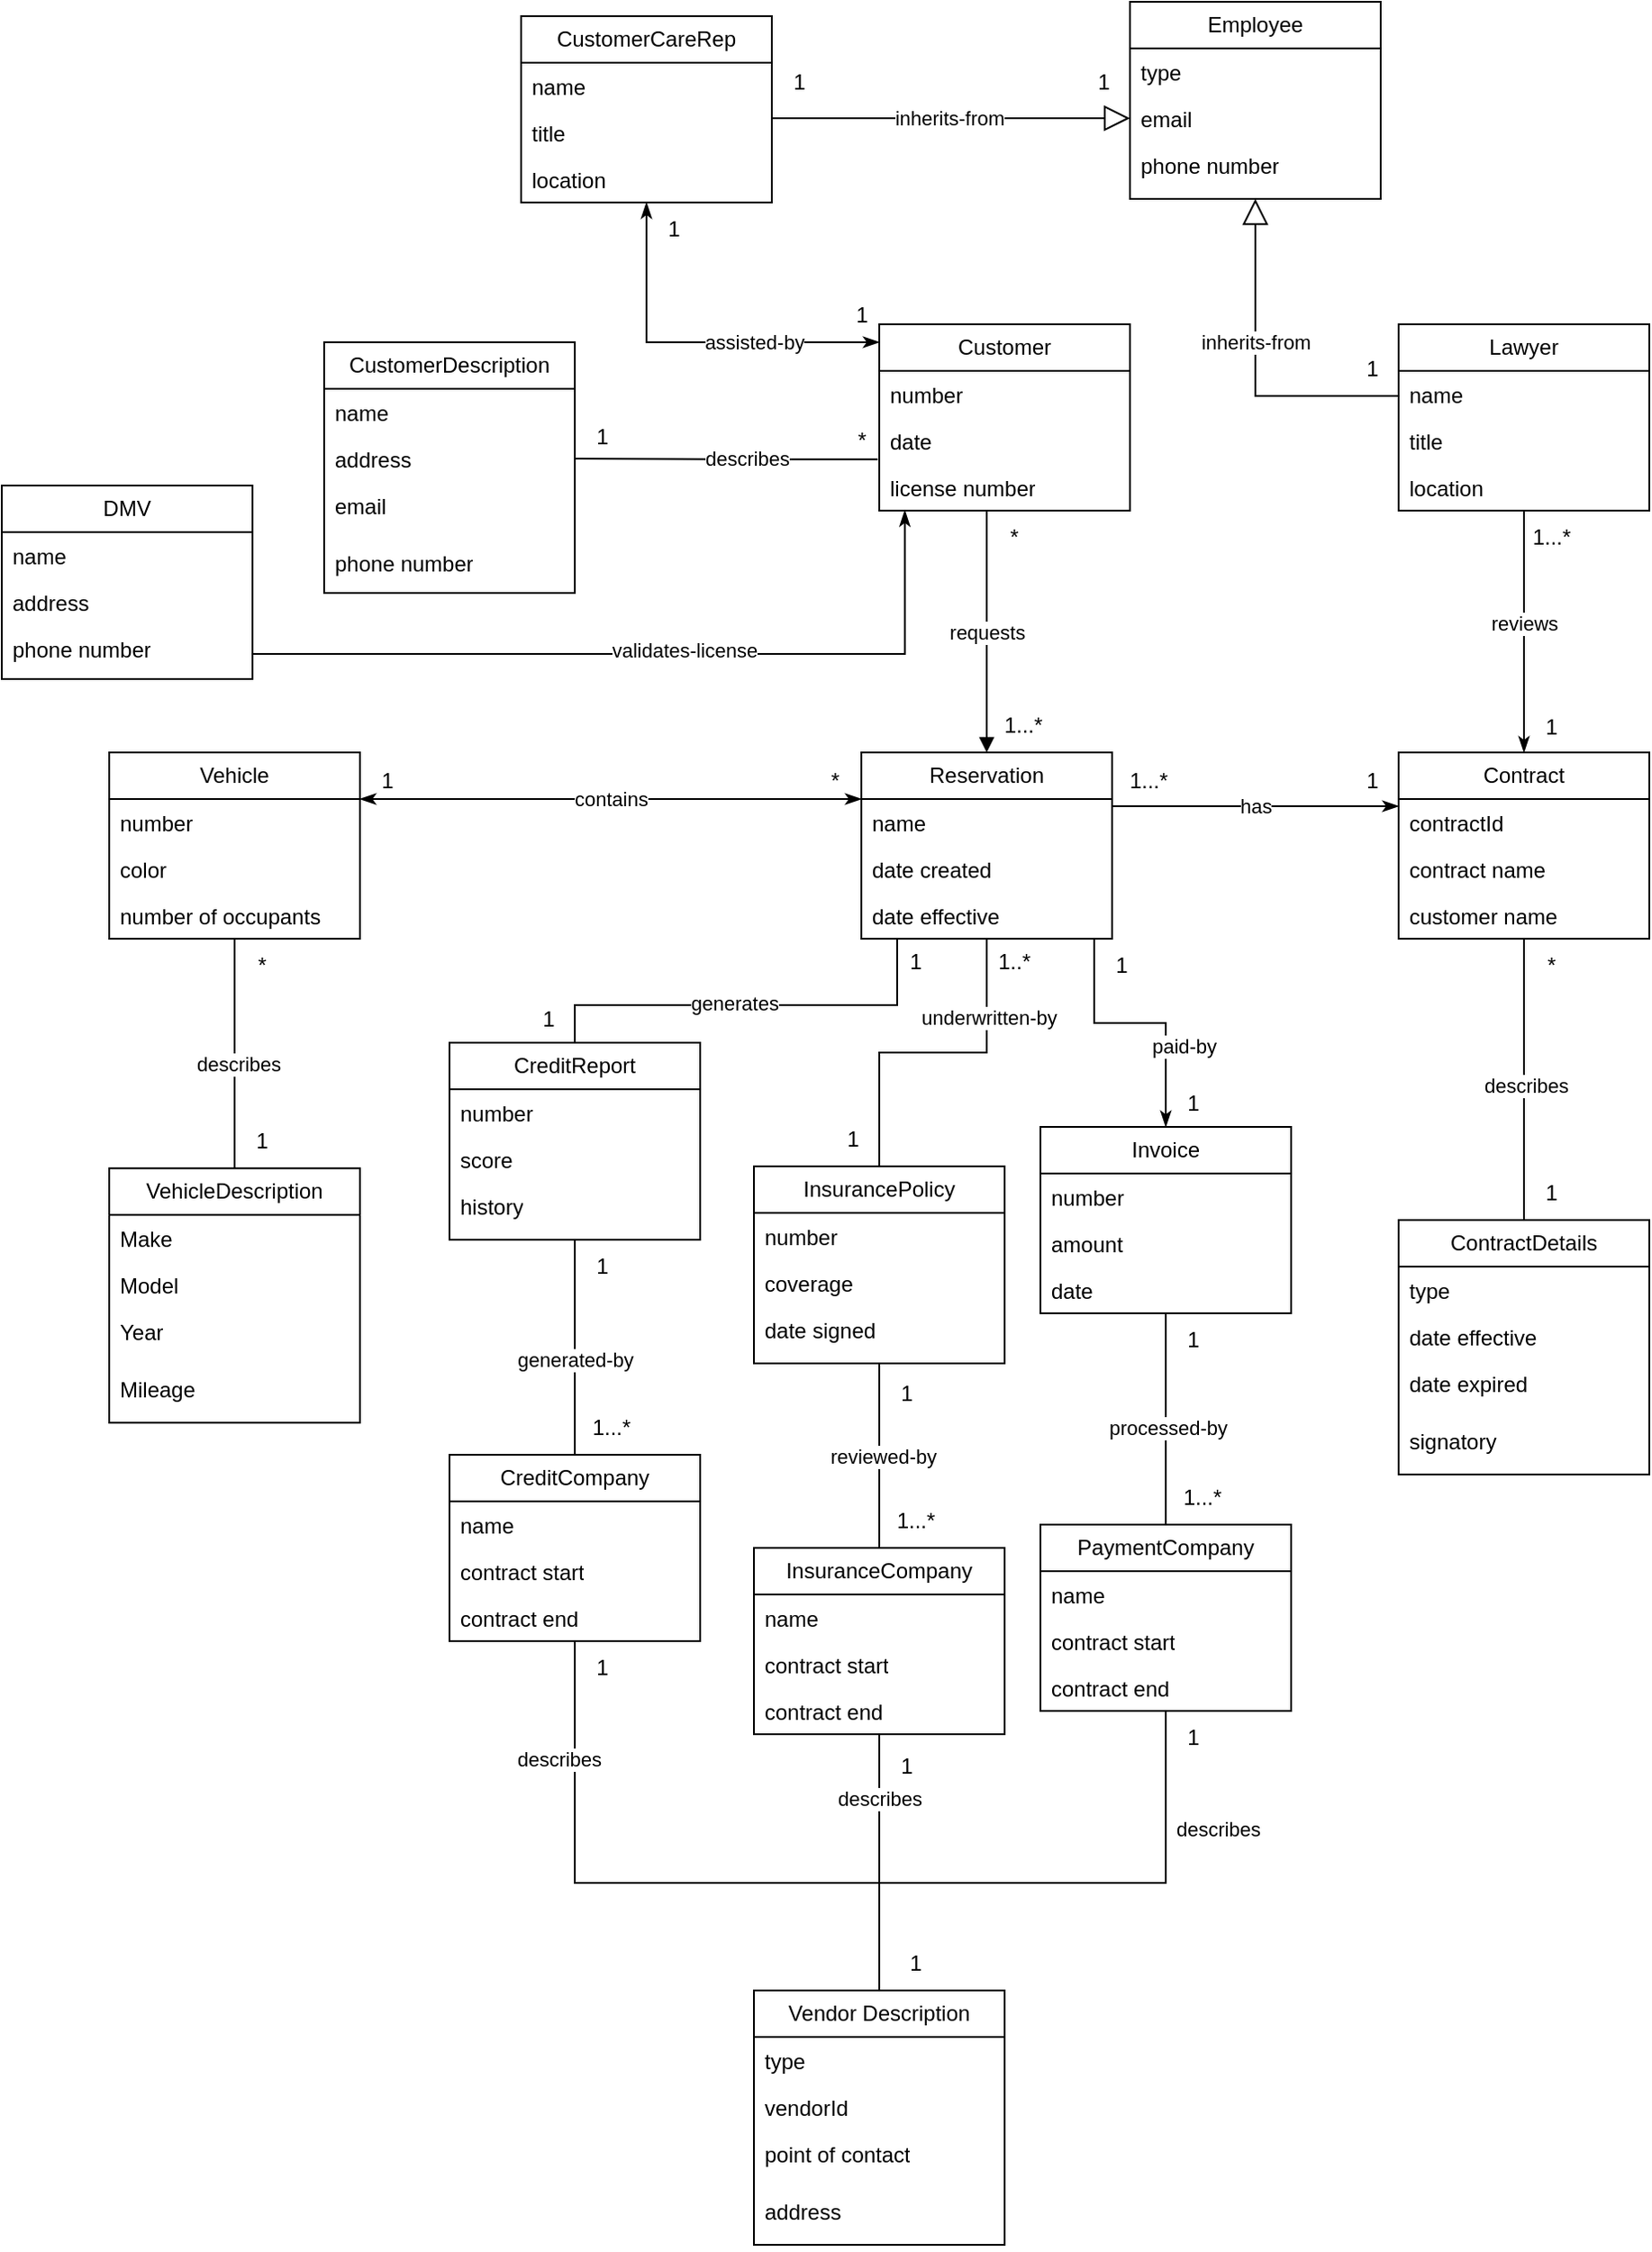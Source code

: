 <mxfile version="21.6.3" type="google">
  <diagram name="Page-1" id="6LzCRagLbC5EqKCzNpLI">
    <mxGraphModel grid="1" page="1" gridSize="10" guides="1" tooltips="1" connect="1" arrows="1" fold="1" pageScale="1" pageWidth="850" pageHeight="1100" math="0" shadow="0">
      <root>
        <mxCell id="0" />
        <mxCell id="1" parent="0" />
        <mxCell id="6X_0xpyrdX8jrI-PU6AP-1" value="requests" style="edgeStyle=orthogonalEdgeStyle;rounded=0;orthogonalLoop=1;jettySize=auto;html=1;endArrow=block;endFill=1;" edge="1" parent="1" source="6X_0xpyrdX8jrI-PU6AP-4" target="6X_0xpyrdX8jrI-PU6AP-30">
          <mxGeometry relative="1" as="geometry">
            <mxPoint as="offset" />
            <Array as="points">
              <mxPoint x="-420" y="-730" />
              <mxPoint x="-420" y="-730" />
            </Array>
          </mxGeometry>
        </mxCell>
        <mxCell id="6X_0xpyrdX8jrI-PU6AP-2" style="edgeStyle=orthogonalEdgeStyle;rounded=0;orthogonalLoop=1;jettySize=auto;html=1;entryX=0.5;entryY=1;entryDx=0;entryDy=0;startArrow=classicThin;startFill=1;endArrow=classicThin;endFill=1;" edge="1" parent="1" source="6X_0xpyrdX8jrI-PU6AP-4" target="6X_0xpyrdX8jrI-PU6AP-130">
          <mxGeometry relative="1" as="geometry">
            <Array as="points">
              <mxPoint x="-420" y="-860" />
              <mxPoint x="-570" y="-860" />
            </Array>
          </mxGeometry>
        </mxCell>
        <mxCell id="6X_0xpyrdX8jrI-PU6AP-3" value="assisted-by" style="edgeLabel;html=1;align=center;verticalAlign=middle;resizable=0;points=[];" connectable="0" vertex="1" parent="6X_0xpyrdX8jrI-PU6AP-2">
          <mxGeometry x="0.043" y="3" relative="1" as="geometry">
            <mxPoint x="38" y="-3" as="offset" />
          </mxGeometry>
        </mxCell>
        <mxCell id="6X_0xpyrdX8jrI-PU6AP-4" value="Customer" style="swimlane;fontStyle=0;childLayout=stackLayout;horizontal=1;startSize=26;fillColor=none;horizontalStack=0;resizeParent=1;resizeParentMax=0;resizeLast=0;collapsible=1;marginBottom=0;whiteSpace=wrap;html=1;" vertex="1" parent="1">
          <mxGeometry x="-480" y="-870" width="140" height="104" as="geometry">
            <mxRectangle x="350" y="350" width="90" height="30" as="alternateBounds" />
          </mxGeometry>
        </mxCell>
        <mxCell id="6X_0xpyrdX8jrI-PU6AP-5" value="number" style="text;strokeColor=none;fillColor=none;align=left;verticalAlign=top;spacingLeft=4;spacingRight=4;overflow=hidden;rotatable=0;points=[[0,0.5],[1,0.5]];portConstraint=eastwest;whiteSpace=wrap;html=1;" vertex="1" parent="6X_0xpyrdX8jrI-PU6AP-4">
          <mxGeometry y="26" width="140" height="26" as="geometry" />
        </mxCell>
        <mxCell id="6X_0xpyrdX8jrI-PU6AP-6" value="date" style="text;strokeColor=none;fillColor=none;align=left;verticalAlign=top;spacingLeft=4;spacingRight=4;overflow=hidden;rotatable=0;points=[[0,0.5],[1,0.5]];portConstraint=eastwest;whiteSpace=wrap;html=1;" vertex="1" parent="6X_0xpyrdX8jrI-PU6AP-4">
          <mxGeometry y="52" width="140" height="26" as="geometry" />
        </mxCell>
        <mxCell id="6X_0xpyrdX8jrI-PU6AP-7" value="license number" style="text;strokeColor=none;fillColor=none;align=left;verticalAlign=top;spacingLeft=4;spacingRight=4;overflow=hidden;rotatable=0;points=[[0,0.5],[1,0.5]];portConstraint=eastwest;whiteSpace=wrap;html=1;" vertex="1" parent="6X_0xpyrdX8jrI-PU6AP-4">
          <mxGeometry y="78" width="140" height="26" as="geometry" />
        </mxCell>
        <mxCell id="6X_0xpyrdX8jrI-PU6AP-8" value="CustomerDescription" style="swimlane;fontStyle=0;childLayout=stackLayout;horizontal=1;startSize=26;fillColor=none;horizontalStack=0;resizeParent=1;resizeParentMax=0;resizeLast=0;collapsible=1;marginBottom=0;whiteSpace=wrap;html=1;" vertex="1" parent="1">
          <mxGeometry x="-790" y="-860" width="140" height="140" as="geometry">
            <mxRectangle x="350" y="350" width="90" height="30" as="alternateBounds" />
          </mxGeometry>
        </mxCell>
        <mxCell id="6X_0xpyrdX8jrI-PU6AP-9" value="name" style="text;strokeColor=none;fillColor=none;align=left;verticalAlign=top;spacingLeft=4;spacingRight=4;overflow=hidden;rotatable=0;points=[[0,0.5],[1,0.5]];portConstraint=eastwest;whiteSpace=wrap;html=1;" vertex="1" parent="6X_0xpyrdX8jrI-PU6AP-8">
          <mxGeometry y="26" width="140" height="26" as="geometry" />
        </mxCell>
        <mxCell id="6X_0xpyrdX8jrI-PU6AP-10" value="address" style="text;strokeColor=none;fillColor=none;align=left;verticalAlign=top;spacingLeft=4;spacingRight=4;overflow=hidden;rotatable=0;points=[[0,0.5],[1,0.5]];portConstraint=eastwest;whiteSpace=wrap;html=1;" vertex="1" parent="6X_0xpyrdX8jrI-PU6AP-8">
          <mxGeometry y="52" width="140" height="26" as="geometry" />
        </mxCell>
        <mxCell id="6X_0xpyrdX8jrI-PU6AP-11" value="email" style="text;strokeColor=none;fillColor=none;align=left;verticalAlign=top;spacingLeft=4;spacingRight=4;overflow=hidden;rotatable=0;points=[[0,0.5],[1,0.5]];portConstraint=eastwest;whiteSpace=wrap;html=1;" vertex="1" parent="6X_0xpyrdX8jrI-PU6AP-8">
          <mxGeometry y="78" width="140" height="32" as="geometry" />
        </mxCell>
        <mxCell id="6X_0xpyrdX8jrI-PU6AP-12" value="phone number" style="text;strokeColor=none;fillColor=none;align=left;verticalAlign=top;spacingLeft=4;spacingRight=4;overflow=hidden;rotatable=0;points=[[0,0.5],[1,0.5]];portConstraint=eastwest;whiteSpace=wrap;html=1;" vertex="1" parent="6X_0xpyrdX8jrI-PU6AP-8">
          <mxGeometry y="110" width="140" height="30" as="geometry" />
        </mxCell>
        <mxCell id="6X_0xpyrdX8jrI-PU6AP-13" style="edgeStyle=orthogonalEdgeStyle;rounded=0;orthogonalLoop=1;jettySize=auto;html=1;entryX=0.5;entryY=0;entryDx=0;entryDy=0;endArrow=none;endFill=0;exitX=0.5;exitY=1;exitDx=0;exitDy=0;" edge="1" parent="1" source="6X_0xpyrdX8jrI-PU6AP-15" target="6X_0xpyrdX8jrI-PU6AP-19">
          <mxGeometry relative="1" as="geometry">
            <mxPoint x="-840.0" y="-461" as="sourcePoint" />
          </mxGeometry>
        </mxCell>
        <mxCell id="6X_0xpyrdX8jrI-PU6AP-14" value="describes" style="edgeLabel;html=1;align=center;verticalAlign=middle;resizable=0;points=[];" connectable="0" vertex="1" parent="6X_0xpyrdX8jrI-PU6AP-13">
          <mxGeometry x="0.086" y="2" relative="1" as="geometry">
            <mxPoint as="offset" />
          </mxGeometry>
        </mxCell>
        <mxCell id="6X_0xpyrdX8jrI-PU6AP-15" value="Vehicle" style="swimlane;fontStyle=0;childLayout=stackLayout;horizontal=1;startSize=26;fillColor=none;horizontalStack=0;resizeParent=1;resizeParentMax=0;resizeLast=0;collapsible=1;marginBottom=0;whiteSpace=wrap;html=1;" vertex="1" parent="1">
          <mxGeometry x="-910" y="-631" width="140" height="104" as="geometry">
            <mxRectangle x="350" y="350" width="90" height="30" as="alternateBounds" />
          </mxGeometry>
        </mxCell>
        <mxCell id="6X_0xpyrdX8jrI-PU6AP-16" value="number" style="text;strokeColor=none;fillColor=none;align=left;verticalAlign=top;spacingLeft=4;spacingRight=4;overflow=hidden;rotatable=0;points=[[0,0.5],[1,0.5]];portConstraint=eastwest;whiteSpace=wrap;html=1;" vertex="1" parent="6X_0xpyrdX8jrI-PU6AP-15">
          <mxGeometry y="26" width="140" height="26" as="geometry" />
        </mxCell>
        <mxCell id="6X_0xpyrdX8jrI-PU6AP-17" value="color" style="text;strokeColor=none;fillColor=none;align=left;verticalAlign=top;spacingLeft=4;spacingRight=4;overflow=hidden;rotatable=0;points=[[0,0.5],[1,0.5]];portConstraint=eastwest;whiteSpace=wrap;html=1;" vertex="1" parent="6X_0xpyrdX8jrI-PU6AP-15">
          <mxGeometry y="52" width="140" height="26" as="geometry" />
        </mxCell>
        <mxCell id="6X_0xpyrdX8jrI-PU6AP-18" value="number of occupants" style="text;strokeColor=none;fillColor=none;align=left;verticalAlign=top;spacingLeft=4;spacingRight=4;overflow=hidden;rotatable=0;points=[[0,0.5],[1,0.5]];portConstraint=eastwest;whiteSpace=wrap;html=1;" vertex="1" parent="6X_0xpyrdX8jrI-PU6AP-15">
          <mxGeometry y="78" width="140" height="26" as="geometry" />
        </mxCell>
        <mxCell id="6X_0xpyrdX8jrI-PU6AP-19" value="VehicleDescription" style="swimlane;fontStyle=0;childLayout=stackLayout;horizontal=1;startSize=26;fillColor=none;horizontalStack=0;resizeParent=1;resizeParentMax=0;resizeLast=0;collapsible=1;marginBottom=0;whiteSpace=wrap;html=1;" vertex="1" parent="1">
          <mxGeometry x="-910" y="-398.92" width="140" height="142" as="geometry">
            <mxRectangle x="350" y="350" width="90" height="30" as="alternateBounds" />
          </mxGeometry>
        </mxCell>
        <mxCell id="6X_0xpyrdX8jrI-PU6AP-20" value="Make" style="text;strokeColor=none;fillColor=none;align=left;verticalAlign=top;spacingLeft=4;spacingRight=4;overflow=hidden;rotatable=0;points=[[0,0.5],[1,0.5]];portConstraint=eastwest;whiteSpace=wrap;html=1;" vertex="1" parent="6X_0xpyrdX8jrI-PU6AP-19">
          <mxGeometry y="26" width="140" height="26" as="geometry" />
        </mxCell>
        <mxCell id="6X_0xpyrdX8jrI-PU6AP-21" value="Model" style="text;strokeColor=none;fillColor=none;align=left;verticalAlign=top;spacingLeft=4;spacingRight=4;overflow=hidden;rotatable=0;points=[[0,0.5],[1,0.5]];portConstraint=eastwest;whiteSpace=wrap;html=1;" vertex="1" parent="6X_0xpyrdX8jrI-PU6AP-19">
          <mxGeometry y="52" width="140" height="26" as="geometry" />
        </mxCell>
        <mxCell id="6X_0xpyrdX8jrI-PU6AP-22" value="Year" style="text;strokeColor=none;fillColor=none;align=left;verticalAlign=top;spacingLeft=4;spacingRight=4;overflow=hidden;rotatable=0;points=[[0,0.5],[1,0.5]];portConstraint=eastwest;whiteSpace=wrap;html=1;" vertex="1" parent="6X_0xpyrdX8jrI-PU6AP-19">
          <mxGeometry y="78" width="140" height="32" as="geometry" />
        </mxCell>
        <mxCell id="6X_0xpyrdX8jrI-PU6AP-23" value="Mileage" style="text;strokeColor=none;fillColor=none;align=left;verticalAlign=top;spacingLeft=4;spacingRight=4;overflow=hidden;rotatable=0;points=[[0,0.5],[1,0.5]];portConstraint=eastwest;whiteSpace=wrap;html=1;" vertex="1" parent="6X_0xpyrdX8jrI-PU6AP-19">
          <mxGeometry y="110" width="140" height="32" as="geometry" />
        </mxCell>
        <mxCell id="6X_0xpyrdX8jrI-PU6AP-24" style="edgeStyle=orthogonalEdgeStyle;rounded=0;orthogonalLoop=1;jettySize=auto;html=1;entryX=0.5;entryY=0;entryDx=0;entryDy=0;endArrow=none;endFill=0;" edge="1" parent="1" source="6X_0xpyrdX8jrI-PU6AP-30" target="6X_0xpyrdX8jrI-PU6AP-102">
          <mxGeometry relative="1" as="geometry">
            <Array as="points">
              <mxPoint x="-470" y="-490" />
              <mxPoint x="-650" y="-490" />
            </Array>
          </mxGeometry>
        </mxCell>
        <mxCell id="6X_0xpyrdX8jrI-PU6AP-25" value="generates" style="edgeLabel;html=1;align=center;verticalAlign=middle;resizable=0;points=[];" connectable="0" vertex="1" parent="6X_0xpyrdX8jrI-PU6AP-24">
          <mxGeometry x="0.08" y="-1" relative="1" as="geometry">
            <mxPoint as="offset" />
          </mxGeometry>
        </mxCell>
        <mxCell id="6X_0xpyrdX8jrI-PU6AP-26" style="edgeStyle=orthogonalEdgeStyle;rounded=0;orthogonalLoop=1;jettySize=auto;html=1;entryX=0.5;entryY=0;entryDx=0;entryDy=0;endArrow=classicThin;endFill=1;" edge="1" parent="1" source="6X_0xpyrdX8jrI-PU6AP-30" target="6X_0xpyrdX8jrI-PU6AP-36">
          <mxGeometry relative="1" as="geometry">
            <Array as="points">
              <mxPoint x="-360" y="-480" />
              <mxPoint x="-320" y="-480" />
            </Array>
          </mxGeometry>
        </mxCell>
        <mxCell id="6X_0xpyrdX8jrI-PU6AP-27" value="paid-by" style="edgeLabel;html=1;align=center;verticalAlign=middle;resizable=0;points=[];" connectable="0" vertex="1" parent="6X_0xpyrdX8jrI-PU6AP-26">
          <mxGeometry x="-0.01" y="-3" relative="1" as="geometry">
            <mxPoint x="25" y="10" as="offset" />
          </mxGeometry>
        </mxCell>
        <mxCell id="6X_0xpyrdX8jrI-PU6AP-28" style="edgeStyle=orthogonalEdgeStyle;rounded=0;orthogonalLoop=1;jettySize=auto;html=1;entryX=0.5;entryY=0;entryDx=0;entryDy=0;endArrow=none;endFill=0;" edge="1" parent="1" source="6X_0xpyrdX8jrI-PU6AP-30" target="6X_0xpyrdX8jrI-PU6AP-77">
          <mxGeometry relative="1" as="geometry" />
        </mxCell>
        <mxCell id="6X_0xpyrdX8jrI-PU6AP-29" value="underwritten-by" style="edgeLabel;html=1;align=center;verticalAlign=middle;resizable=0;points=[];" connectable="0" vertex="1" parent="6X_0xpyrdX8jrI-PU6AP-28">
          <mxGeometry y="1" relative="1" as="geometry">
            <mxPoint x="31" y="-21" as="offset" />
          </mxGeometry>
        </mxCell>
        <mxCell id="6X_0xpyrdX8jrI-PU6AP-30" value="Reservation" style="swimlane;fontStyle=0;childLayout=stackLayout;horizontal=1;startSize=26;fillColor=none;horizontalStack=0;resizeParent=1;resizeParentMax=0;resizeLast=0;collapsible=1;marginBottom=0;whiteSpace=wrap;html=1;" vertex="1" parent="1">
          <mxGeometry x="-490" y="-631" width="140" height="104" as="geometry">
            <mxRectangle x="350" y="350" width="90" height="30" as="alternateBounds" />
          </mxGeometry>
        </mxCell>
        <mxCell id="6X_0xpyrdX8jrI-PU6AP-31" value="name" style="text;strokeColor=none;fillColor=none;align=left;verticalAlign=top;spacingLeft=4;spacingRight=4;overflow=hidden;rotatable=0;points=[[0,0.5],[1,0.5]];portConstraint=eastwest;whiteSpace=wrap;html=1;" vertex="1" parent="6X_0xpyrdX8jrI-PU6AP-30">
          <mxGeometry y="26" width="140" height="26" as="geometry" />
        </mxCell>
        <mxCell id="6X_0xpyrdX8jrI-PU6AP-32" value="date created" style="text;strokeColor=none;fillColor=none;align=left;verticalAlign=top;spacingLeft=4;spacingRight=4;overflow=hidden;rotatable=0;points=[[0,0.5],[1,0.5]];portConstraint=eastwest;whiteSpace=wrap;html=1;" vertex="1" parent="6X_0xpyrdX8jrI-PU6AP-30">
          <mxGeometry y="52" width="140" height="26" as="geometry" />
        </mxCell>
        <mxCell id="6X_0xpyrdX8jrI-PU6AP-33" value="date effective" style="text;strokeColor=none;fillColor=none;align=left;verticalAlign=top;spacingLeft=4;spacingRight=4;overflow=hidden;rotatable=0;points=[[0,0.5],[1,0.5]];portConstraint=eastwest;whiteSpace=wrap;html=1;" vertex="1" parent="6X_0xpyrdX8jrI-PU6AP-30">
          <mxGeometry y="78" width="140" height="26" as="geometry" />
        </mxCell>
        <mxCell id="6X_0xpyrdX8jrI-PU6AP-34" style="edgeStyle=orthogonalEdgeStyle;rounded=0;orthogonalLoop=1;jettySize=auto;html=1;entryX=0.5;entryY=0;entryDx=0;entryDy=0;endArrow=none;endFill=0;" edge="1" parent="1" source="6X_0xpyrdX8jrI-PU6AP-36" target="6X_0xpyrdX8jrI-PU6AP-115">
          <mxGeometry relative="1" as="geometry" />
        </mxCell>
        <mxCell id="6X_0xpyrdX8jrI-PU6AP-35" value="processed-by" style="edgeLabel;html=1;align=center;verticalAlign=middle;resizable=0;points=[];" connectable="0" vertex="1" parent="6X_0xpyrdX8jrI-PU6AP-34">
          <mxGeometry x="0.083" y="1" relative="1" as="geometry">
            <mxPoint as="offset" />
          </mxGeometry>
        </mxCell>
        <mxCell id="6X_0xpyrdX8jrI-PU6AP-36" value="Invoice" style="swimlane;fontStyle=0;childLayout=stackLayout;horizontal=1;startSize=26;fillColor=none;horizontalStack=0;resizeParent=1;resizeParentMax=0;resizeLast=0;collapsible=1;marginBottom=0;whiteSpace=wrap;html=1;" vertex="1" parent="1">
          <mxGeometry x="-390" y="-422" width="140" height="104" as="geometry">
            <mxRectangle x="350" y="350" width="90" height="30" as="alternateBounds" />
          </mxGeometry>
        </mxCell>
        <mxCell id="6X_0xpyrdX8jrI-PU6AP-37" value="number" style="text;strokeColor=none;fillColor=none;align=left;verticalAlign=top;spacingLeft=4;spacingRight=4;overflow=hidden;rotatable=0;points=[[0,0.5],[1,0.5]];portConstraint=eastwest;whiteSpace=wrap;html=1;" vertex="1" parent="6X_0xpyrdX8jrI-PU6AP-36">
          <mxGeometry y="26" width="140" height="26" as="geometry" />
        </mxCell>
        <mxCell id="6X_0xpyrdX8jrI-PU6AP-38" value="amount" style="text;strokeColor=none;fillColor=none;align=left;verticalAlign=top;spacingLeft=4;spacingRight=4;overflow=hidden;rotatable=0;points=[[0,0.5],[1,0.5]];portConstraint=eastwest;whiteSpace=wrap;html=1;" vertex="1" parent="6X_0xpyrdX8jrI-PU6AP-36">
          <mxGeometry y="52" width="140" height="26" as="geometry" />
        </mxCell>
        <mxCell id="6X_0xpyrdX8jrI-PU6AP-39" value="date" style="text;strokeColor=none;fillColor=none;align=left;verticalAlign=top;spacingLeft=4;spacingRight=4;overflow=hidden;rotatable=0;points=[[0,0.5],[1,0.5]];portConstraint=eastwest;whiteSpace=wrap;html=1;" vertex="1" parent="6X_0xpyrdX8jrI-PU6AP-36">
          <mxGeometry y="78" width="140" height="26" as="geometry" />
        </mxCell>
        <mxCell id="6X_0xpyrdX8jrI-PU6AP-40" style="edgeStyle=orthogonalEdgeStyle;rounded=0;orthogonalLoop=1;jettySize=auto;html=1;endArrow=none;endFill=0;" edge="1" parent="1" source="6X_0xpyrdX8jrI-PU6AP-42" target="6X_0xpyrdX8jrI-PU6AP-56">
          <mxGeometry relative="1" as="geometry" />
        </mxCell>
        <mxCell id="6X_0xpyrdX8jrI-PU6AP-41" value="describes" style="edgeLabel;html=1;align=center;verticalAlign=middle;resizable=0;points=[];" connectable="0" vertex="1" parent="6X_0xpyrdX8jrI-PU6AP-40">
          <mxGeometry x="-0.5" y="-1" relative="1" as="geometry">
            <mxPoint x="1" as="offset" />
          </mxGeometry>
        </mxCell>
        <mxCell id="6X_0xpyrdX8jrI-PU6AP-42" value="InsuranceCompany" style="swimlane;fontStyle=0;childLayout=stackLayout;horizontal=1;startSize=26;fillColor=none;horizontalStack=0;resizeParent=1;resizeParentMax=0;resizeLast=0;collapsible=1;marginBottom=0;whiteSpace=wrap;html=1;" vertex="1" parent="1">
          <mxGeometry x="-550" y="-187" width="140" height="104" as="geometry">
            <mxRectangle x="350" y="350" width="90" height="30" as="alternateBounds" />
          </mxGeometry>
        </mxCell>
        <mxCell id="6X_0xpyrdX8jrI-PU6AP-43" value="name" style="text;strokeColor=none;fillColor=none;align=left;verticalAlign=top;spacingLeft=4;spacingRight=4;overflow=hidden;rotatable=0;points=[[0,0.5],[1,0.5]];portConstraint=eastwest;whiteSpace=wrap;html=1;" vertex="1" parent="6X_0xpyrdX8jrI-PU6AP-42">
          <mxGeometry y="26" width="140" height="26" as="geometry" />
        </mxCell>
        <mxCell id="6X_0xpyrdX8jrI-PU6AP-44" value="contract start" style="text;strokeColor=none;fillColor=none;align=left;verticalAlign=top;spacingLeft=4;spacingRight=4;overflow=hidden;rotatable=0;points=[[0,0.5],[1,0.5]];portConstraint=eastwest;whiteSpace=wrap;html=1;" vertex="1" parent="6X_0xpyrdX8jrI-PU6AP-42">
          <mxGeometry y="52" width="140" height="26" as="geometry" />
        </mxCell>
        <mxCell id="6X_0xpyrdX8jrI-PU6AP-45" value="contract end" style="text;strokeColor=none;fillColor=none;align=left;verticalAlign=top;spacingLeft=4;spacingRight=4;overflow=hidden;rotatable=0;points=[[0,0.5],[1,0.5]];portConstraint=eastwest;whiteSpace=wrap;html=1;" vertex="1" parent="6X_0xpyrdX8jrI-PU6AP-42">
          <mxGeometry y="78" width="140" height="26" as="geometry" />
        </mxCell>
        <mxCell id="6X_0xpyrdX8jrI-PU6AP-46" value="Employee" style="swimlane;fontStyle=0;childLayout=stackLayout;horizontal=1;startSize=26;fillColor=none;horizontalStack=0;resizeParent=1;resizeParentMax=0;resizeLast=0;collapsible=1;marginBottom=0;whiteSpace=wrap;html=1;" vertex="1" parent="1">
          <mxGeometry x="-340" y="-1050" width="140" height="110" as="geometry">
            <mxRectangle x="350" y="350" width="90" height="30" as="alternateBounds" />
          </mxGeometry>
        </mxCell>
        <mxCell id="6X_0xpyrdX8jrI-PU6AP-47" value="type" style="text;strokeColor=none;fillColor=none;align=left;verticalAlign=top;spacingLeft=4;spacingRight=4;overflow=hidden;rotatable=0;points=[[0,0.5],[1,0.5]];portConstraint=eastwest;whiteSpace=wrap;html=1;" vertex="1" parent="6X_0xpyrdX8jrI-PU6AP-46">
          <mxGeometry y="26" width="140" height="26" as="geometry" />
        </mxCell>
        <mxCell id="6X_0xpyrdX8jrI-PU6AP-48" value="email" style="text;strokeColor=none;fillColor=none;align=left;verticalAlign=top;spacingLeft=4;spacingRight=4;overflow=hidden;rotatable=0;points=[[0,0.5],[1,0.5]];portConstraint=eastwest;whiteSpace=wrap;html=1;" vertex="1" parent="6X_0xpyrdX8jrI-PU6AP-46">
          <mxGeometry y="52" width="140" height="26" as="geometry" />
        </mxCell>
        <mxCell id="6X_0xpyrdX8jrI-PU6AP-49" value="phone number" style="text;strokeColor=none;fillColor=none;align=left;verticalAlign=top;spacingLeft=4;spacingRight=4;overflow=hidden;rotatable=0;points=[[0,0.5],[1,0.5]];portConstraint=eastwest;whiteSpace=wrap;html=1;" vertex="1" parent="6X_0xpyrdX8jrI-PU6AP-46">
          <mxGeometry y="78" width="140" height="32" as="geometry" />
        </mxCell>
        <mxCell id="6X_0xpyrdX8jrI-PU6AP-50" style="edgeStyle=orthogonalEdgeStyle;rounded=0;orthogonalLoop=1;jettySize=auto;html=1;entryX=0.5;entryY=0;entryDx=0;entryDy=0;endArrow=none;endFill=0;" edge="1" parent="1" source="6X_0xpyrdX8jrI-PU6AP-52" target="6X_0xpyrdX8jrI-PU6AP-81">
          <mxGeometry relative="1" as="geometry" />
        </mxCell>
        <mxCell id="6X_0xpyrdX8jrI-PU6AP-51" value="describes" style="edgeLabel;html=1;align=center;verticalAlign=middle;resizable=0;points=[];" connectable="0" vertex="1" parent="6X_0xpyrdX8jrI-PU6AP-50">
          <mxGeometry x="0.044" y="1" relative="1" as="geometry">
            <mxPoint as="offset" />
          </mxGeometry>
        </mxCell>
        <mxCell id="6X_0xpyrdX8jrI-PU6AP-52" value="Contract" style="swimlane;fontStyle=0;childLayout=stackLayout;horizontal=1;startSize=26;fillColor=none;horizontalStack=0;resizeParent=1;resizeParentMax=0;resizeLast=0;collapsible=1;marginBottom=0;whiteSpace=wrap;html=1;" vertex="1" parent="1">
          <mxGeometry x="-190" y="-631" width="140" height="104" as="geometry">
            <mxRectangle x="350" y="350" width="90" height="30" as="alternateBounds" />
          </mxGeometry>
        </mxCell>
        <mxCell id="6X_0xpyrdX8jrI-PU6AP-53" value="contractId" style="text;strokeColor=none;fillColor=none;align=left;verticalAlign=top;spacingLeft=4;spacingRight=4;overflow=hidden;rotatable=0;points=[[0,0.5],[1,0.5]];portConstraint=eastwest;whiteSpace=wrap;html=1;" vertex="1" parent="6X_0xpyrdX8jrI-PU6AP-52">
          <mxGeometry y="26" width="140" height="26" as="geometry" />
        </mxCell>
        <mxCell id="6X_0xpyrdX8jrI-PU6AP-54" value="contract name" style="text;strokeColor=none;fillColor=none;align=left;verticalAlign=top;spacingLeft=4;spacingRight=4;overflow=hidden;rotatable=0;points=[[0,0.5],[1,0.5]];portConstraint=eastwest;whiteSpace=wrap;html=1;" vertex="1" parent="6X_0xpyrdX8jrI-PU6AP-52">
          <mxGeometry y="52" width="140" height="26" as="geometry" />
        </mxCell>
        <mxCell id="6X_0xpyrdX8jrI-PU6AP-55" value="customer name" style="text;strokeColor=none;fillColor=none;align=left;verticalAlign=top;spacingLeft=4;spacingRight=4;overflow=hidden;rotatable=0;points=[[0,0.5],[1,0.5]];portConstraint=eastwest;whiteSpace=wrap;html=1;" vertex="1" parent="6X_0xpyrdX8jrI-PU6AP-52">
          <mxGeometry y="78" width="140" height="26" as="geometry" />
        </mxCell>
        <mxCell id="6X_0xpyrdX8jrI-PU6AP-56" value="Vendor Description" style="swimlane;fontStyle=0;childLayout=stackLayout;horizontal=1;startSize=26;fillColor=none;horizontalStack=0;resizeParent=1;resizeParentMax=0;resizeLast=0;collapsible=1;marginBottom=0;whiteSpace=wrap;html=1;" vertex="1" parent="1">
          <mxGeometry x="-550" y="60" width="140" height="142" as="geometry">
            <mxRectangle x="350" y="350" width="90" height="30" as="alternateBounds" />
          </mxGeometry>
        </mxCell>
        <mxCell id="6X_0xpyrdX8jrI-PU6AP-57" value="type" style="text;strokeColor=none;fillColor=none;align=left;verticalAlign=top;spacingLeft=4;spacingRight=4;overflow=hidden;rotatable=0;points=[[0,0.5],[1,0.5]];portConstraint=eastwest;whiteSpace=wrap;html=1;" vertex="1" parent="6X_0xpyrdX8jrI-PU6AP-56">
          <mxGeometry y="26" width="140" height="26" as="geometry" />
        </mxCell>
        <mxCell id="6X_0xpyrdX8jrI-PU6AP-58" value="vendorId" style="text;strokeColor=none;fillColor=none;align=left;verticalAlign=top;spacingLeft=4;spacingRight=4;overflow=hidden;rotatable=0;points=[[0,0.5],[1,0.5]];portConstraint=eastwest;whiteSpace=wrap;html=1;" vertex="1" parent="6X_0xpyrdX8jrI-PU6AP-56">
          <mxGeometry y="52" width="140" height="26" as="geometry" />
        </mxCell>
        <mxCell id="6X_0xpyrdX8jrI-PU6AP-59" value="point of contact" style="text;strokeColor=none;fillColor=none;align=left;verticalAlign=top;spacingLeft=4;spacingRight=4;overflow=hidden;rotatable=0;points=[[0,0.5],[1,0.5]];portConstraint=eastwest;whiteSpace=wrap;html=1;" vertex="1" parent="6X_0xpyrdX8jrI-PU6AP-56">
          <mxGeometry y="78" width="140" height="32" as="geometry" />
        </mxCell>
        <mxCell id="6X_0xpyrdX8jrI-PU6AP-60" value="address" style="text;strokeColor=none;fillColor=none;align=left;verticalAlign=top;spacingLeft=4;spacingRight=4;overflow=hidden;rotatable=0;points=[[0,0.5],[1,0.5]];portConstraint=eastwest;whiteSpace=wrap;html=1;" vertex="1" parent="6X_0xpyrdX8jrI-PU6AP-56">
          <mxGeometry y="110" width="140" height="32" as="geometry" />
        </mxCell>
        <mxCell id="6X_0xpyrdX8jrI-PU6AP-61" style="edgeStyle=orthogonalEdgeStyle;rounded=0;orthogonalLoop=1;jettySize=auto;html=1;entryX=0.5;entryY=0;entryDx=0;entryDy=0;endArrow=classicThin;endFill=1;" edge="1" parent="1" source="6X_0xpyrdX8jrI-PU6AP-65" target="6X_0xpyrdX8jrI-PU6AP-52">
          <mxGeometry relative="1" as="geometry" />
        </mxCell>
        <mxCell id="6X_0xpyrdX8jrI-PU6AP-62" value="reviews" style="edgeLabel;html=1;align=center;verticalAlign=middle;resizable=0;points=[];" connectable="0" vertex="1" parent="6X_0xpyrdX8jrI-PU6AP-61">
          <mxGeometry x="-0.27" y="-1" relative="1" as="geometry">
            <mxPoint x="1" y="13" as="offset" />
          </mxGeometry>
        </mxCell>
        <mxCell id="6X_0xpyrdX8jrI-PU6AP-63" style="edgeStyle=orthogonalEdgeStyle;rounded=0;orthogonalLoop=1;jettySize=auto;html=1;entryX=0.5;entryY=1;entryDx=0;entryDy=0;startArrow=none;startFill=0;endArrow=block;endFill=0;endSize=12;" edge="1" parent="1" source="6X_0xpyrdX8jrI-PU6AP-65" target="6X_0xpyrdX8jrI-PU6AP-46">
          <mxGeometry relative="1" as="geometry">
            <Array as="points">
              <mxPoint x="-270" y="-830" />
            </Array>
          </mxGeometry>
        </mxCell>
        <mxCell id="6X_0xpyrdX8jrI-PU6AP-64" value="inherits-from" style="edgeLabel;html=1;align=center;verticalAlign=middle;resizable=0;points=[];rotation=0;" connectable="0" vertex="1" parent="6X_0xpyrdX8jrI-PU6AP-63">
          <mxGeometry x="0.73" y="2" relative="1" as="geometry">
            <mxPoint x="2" y="54" as="offset" />
          </mxGeometry>
        </mxCell>
        <mxCell id="6X_0xpyrdX8jrI-PU6AP-65" value="Lawyer" style="swimlane;fontStyle=0;childLayout=stackLayout;horizontal=1;startSize=26;fillColor=none;horizontalStack=0;resizeParent=1;resizeParentMax=0;resizeLast=0;collapsible=1;marginBottom=0;whiteSpace=wrap;html=1;" vertex="1" parent="1">
          <mxGeometry x="-190" y="-870" width="140" height="104" as="geometry">
            <mxRectangle x="350" y="350" width="90" height="30" as="alternateBounds" />
          </mxGeometry>
        </mxCell>
        <mxCell id="6X_0xpyrdX8jrI-PU6AP-66" value="name" style="text;strokeColor=none;fillColor=none;align=left;verticalAlign=top;spacingLeft=4;spacingRight=4;overflow=hidden;rotatable=0;points=[[0,0.5],[1,0.5]];portConstraint=eastwest;whiteSpace=wrap;html=1;" vertex="1" parent="6X_0xpyrdX8jrI-PU6AP-65">
          <mxGeometry y="26" width="140" height="26" as="geometry" />
        </mxCell>
        <mxCell id="6X_0xpyrdX8jrI-PU6AP-67" value="title" style="text;strokeColor=none;fillColor=none;align=left;verticalAlign=top;spacingLeft=4;spacingRight=4;overflow=hidden;rotatable=0;points=[[0,0.5],[1,0.5]];portConstraint=eastwest;whiteSpace=wrap;html=1;" vertex="1" parent="6X_0xpyrdX8jrI-PU6AP-65">
          <mxGeometry y="52" width="140" height="26" as="geometry" />
        </mxCell>
        <mxCell id="6X_0xpyrdX8jrI-PU6AP-68" value="location" style="text;strokeColor=none;fillColor=none;align=left;verticalAlign=top;spacingLeft=4;spacingRight=4;overflow=hidden;rotatable=0;points=[[0,0.5],[1,0.5]];portConstraint=eastwest;whiteSpace=wrap;html=1;" vertex="1" parent="6X_0xpyrdX8jrI-PU6AP-65">
          <mxGeometry y="78" width="140" height="26" as="geometry" />
        </mxCell>
        <mxCell id="6X_0xpyrdX8jrI-PU6AP-69" style="edgeStyle=orthogonalEdgeStyle;rounded=0;orthogonalLoop=1;jettySize=auto;html=1;entryX=0.5;entryY=0;entryDx=0;entryDy=0;endArrow=none;endFill=0;" edge="1" parent="1" source="6X_0xpyrdX8jrI-PU6AP-71" target="6X_0xpyrdX8jrI-PU6AP-56">
          <mxGeometry relative="1" as="geometry">
            <Array as="points">
              <mxPoint x="-650" />
              <mxPoint x="-480" />
            </Array>
          </mxGeometry>
        </mxCell>
        <mxCell id="6X_0xpyrdX8jrI-PU6AP-70" value="describes" style="edgeLabel;html=1;align=center;verticalAlign=middle;resizable=0;points=[];" connectable="0" vertex="1" parent="6X_0xpyrdX8jrI-PU6AP-69">
          <mxGeometry x="-0.365" relative="1" as="geometry">
            <mxPoint x="-9" y="-50" as="offset" />
          </mxGeometry>
        </mxCell>
        <mxCell id="6X_0xpyrdX8jrI-PU6AP-71" value="CreditCompany" style="swimlane;fontStyle=0;childLayout=stackLayout;horizontal=1;startSize=26;fillColor=none;horizontalStack=0;resizeParent=1;resizeParentMax=0;resizeLast=0;collapsible=1;marginBottom=0;whiteSpace=wrap;html=1;" vertex="1" parent="1">
          <mxGeometry x="-720" y="-239" width="140" height="104" as="geometry">
            <mxRectangle x="350" y="350" width="90" height="30" as="alternateBounds" />
          </mxGeometry>
        </mxCell>
        <mxCell id="6X_0xpyrdX8jrI-PU6AP-72" value="name" style="text;strokeColor=none;fillColor=none;align=left;verticalAlign=top;spacingLeft=4;spacingRight=4;overflow=hidden;rotatable=0;points=[[0,0.5],[1,0.5]];portConstraint=eastwest;whiteSpace=wrap;html=1;" vertex="1" parent="6X_0xpyrdX8jrI-PU6AP-71">
          <mxGeometry y="26" width="140" height="26" as="geometry" />
        </mxCell>
        <mxCell id="6X_0xpyrdX8jrI-PU6AP-73" value="contract start" style="text;strokeColor=none;fillColor=none;align=left;verticalAlign=top;spacingLeft=4;spacingRight=4;overflow=hidden;rotatable=0;points=[[0,0.5],[1,0.5]];portConstraint=eastwest;whiteSpace=wrap;html=1;" vertex="1" parent="6X_0xpyrdX8jrI-PU6AP-71">
          <mxGeometry y="52" width="140" height="26" as="geometry" />
        </mxCell>
        <mxCell id="6X_0xpyrdX8jrI-PU6AP-74" value="contract end" style="text;strokeColor=none;fillColor=none;align=left;verticalAlign=top;spacingLeft=4;spacingRight=4;overflow=hidden;rotatable=0;points=[[0,0.5],[1,0.5]];portConstraint=eastwest;whiteSpace=wrap;html=1;" vertex="1" parent="6X_0xpyrdX8jrI-PU6AP-71">
          <mxGeometry y="78" width="140" height="26" as="geometry" />
        </mxCell>
        <mxCell id="6X_0xpyrdX8jrI-PU6AP-75" style="edgeStyle=orthogonalEdgeStyle;rounded=0;orthogonalLoop=1;jettySize=auto;html=1;endArrow=none;endFill=0;" edge="1" parent="1" source="6X_0xpyrdX8jrI-PU6AP-77" target="6X_0xpyrdX8jrI-PU6AP-42">
          <mxGeometry relative="1" as="geometry" />
        </mxCell>
        <mxCell id="6X_0xpyrdX8jrI-PU6AP-76" value="reviewed-by" style="edgeLabel;html=1;align=center;verticalAlign=middle;resizable=0;points=[];" connectable="0" vertex="1" parent="6X_0xpyrdX8jrI-PU6AP-75">
          <mxGeometry y="2" relative="1" as="geometry">
            <mxPoint as="offset" />
          </mxGeometry>
        </mxCell>
        <mxCell id="6X_0xpyrdX8jrI-PU6AP-77" value="InsurancePolicy" style="swimlane;fontStyle=0;childLayout=stackLayout;horizontal=1;startSize=26;fillColor=none;horizontalStack=0;resizeParent=1;resizeParentMax=0;resizeLast=0;collapsible=1;marginBottom=0;whiteSpace=wrap;html=1;" vertex="1" parent="1">
          <mxGeometry x="-550" y="-400" width="140" height="110" as="geometry">
            <mxRectangle x="350" y="350" width="90" height="30" as="alternateBounds" />
          </mxGeometry>
        </mxCell>
        <mxCell id="6X_0xpyrdX8jrI-PU6AP-78" value="number" style="text;strokeColor=none;fillColor=none;align=left;verticalAlign=top;spacingLeft=4;spacingRight=4;overflow=hidden;rotatable=0;points=[[0,0.5],[1,0.5]];portConstraint=eastwest;whiteSpace=wrap;html=1;" vertex="1" parent="6X_0xpyrdX8jrI-PU6AP-77">
          <mxGeometry y="26" width="140" height="26" as="geometry" />
        </mxCell>
        <mxCell id="6X_0xpyrdX8jrI-PU6AP-79" value="coverage" style="text;strokeColor=none;fillColor=none;align=left;verticalAlign=top;spacingLeft=4;spacingRight=4;overflow=hidden;rotatable=0;points=[[0,0.5],[1,0.5]];portConstraint=eastwest;whiteSpace=wrap;html=1;" vertex="1" parent="6X_0xpyrdX8jrI-PU6AP-77">
          <mxGeometry y="52" width="140" height="26" as="geometry" />
        </mxCell>
        <mxCell id="6X_0xpyrdX8jrI-PU6AP-80" value="date signed" style="text;strokeColor=none;fillColor=none;align=left;verticalAlign=top;spacingLeft=4;spacingRight=4;overflow=hidden;rotatable=0;points=[[0,0.5],[1,0.5]];portConstraint=eastwest;whiteSpace=wrap;html=1;" vertex="1" parent="6X_0xpyrdX8jrI-PU6AP-77">
          <mxGeometry y="78" width="140" height="32" as="geometry" />
        </mxCell>
        <mxCell id="6X_0xpyrdX8jrI-PU6AP-81" value="ContractDetails" style="swimlane;fontStyle=0;childLayout=stackLayout;horizontal=1;startSize=26;fillColor=none;horizontalStack=0;resizeParent=1;resizeParentMax=0;resizeLast=0;collapsible=1;marginBottom=0;whiteSpace=wrap;html=1;" vertex="1" parent="1">
          <mxGeometry x="-190" y="-370" width="140" height="142" as="geometry">
            <mxRectangle x="350" y="350" width="90" height="30" as="alternateBounds" />
          </mxGeometry>
        </mxCell>
        <mxCell id="6X_0xpyrdX8jrI-PU6AP-82" value="type" style="text;strokeColor=none;fillColor=none;align=left;verticalAlign=top;spacingLeft=4;spacingRight=4;overflow=hidden;rotatable=0;points=[[0,0.5],[1,0.5]];portConstraint=eastwest;whiteSpace=wrap;html=1;" vertex="1" parent="6X_0xpyrdX8jrI-PU6AP-81">
          <mxGeometry y="26" width="140" height="26" as="geometry" />
        </mxCell>
        <mxCell id="6X_0xpyrdX8jrI-PU6AP-83" value="date effective" style="text;strokeColor=none;fillColor=none;align=left;verticalAlign=top;spacingLeft=4;spacingRight=4;overflow=hidden;rotatable=0;points=[[0,0.5],[1,0.5]];portConstraint=eastwest;whiteSpace=wrap;html=1;" vertex="1" parent="6X_0xpyrdX8jrI-PU6AP-81">
          <mxGeometry y="52" width="140" height="26" as="geometry" />
        </mxCell>
        <mxCell id="6X_0xpyrdX8jrI-PU6AP-84" value="date expired" style="text;strokeColor=none;fillColor=none;align=left;verticalAlign=top;spacingLeft=4;spacingRight=4;overflow=hidden;rotatable=0;points=[[0,0.5],[1,0.5]];portConstraint=eastwest;whiteSpace=wrap;html=1;" vertex="1" parent="6X_0xpyrdX8jrI-PU6AP-81">
          <mxGeometry y="78" width="140" height="32" as="geometry" />
        </mxCell>
        <mxCell id="6X_0xpyrdX8jrI-PU6AP-85" value="signatory" style="text;strokeColor=none;fillColor=none;align=left;verticalAlign=top;spacingLeft=4;spacingRight=4;overflow=hidden;rotatable=0;points=[[0,0.5],[1,0.5]];portConstraint=eastwest;whiteSpace=wrap;html=1;" vertex="1" parent="6X_0xpyrdX8jrI-PU6AP-81">
          <mxGeometry y="110" width="140" height="32" as="geometry" />
        </mxCell>
        <mxCell id="6X_0xpyrdX8jrI-PU6AP-86" style="edgeStyle=orthogonalEdgeStyle;rounded=0;orthogonalLoop=1;jettySize=auto;html=1;entryX=1;entryY=0.5;entryDx=0;entryDy=0;endArrow=none;endFill=0;exitX=-0.006;exitY=0.9;exitDx=0;exitDy=0;exitPerimeter=0;startArrow=none;startFill=0;" edge="1" parent="1" source="6X_0xpyrdX8jrI-PU6AP-6" target="6X_0xpyrdX8jrI-PU6AP-10">
          <mxGeometry relative="1" as="geometry">
            <mxPoint x="-490" y="-795" as="sourcePoint" />
          </mxGeometry>
        </mxCell>
        <mxCell id="6X_0xpyrdX8jrI-PU6AP-87" value="describes" style="edgeLabel;html=1;align=center;verticalAlign=middle;resizable=0;points=[];" connectable="0" vertex="1" parent="6X_0xpyrdX8jrI-PU6AP-86">
          <mxGeometry x="0.087" y="1" relative="1" as="geometry">
            <mxPoint x="18" y="-1" as="offset" />
          </mxGeometry>
        </mxCell>
        <mxCell id="6X_0xpyrdX8jrI-PU6AP-88" value="1" style="text;html=1;align=center;verticalAlign=middle;resizable=0;points=[];autosize=1;strokeColor=none;fillColor=none;" vertex="1" parent="1">
          <mxGeometry x="-650" y="-822" width="30" height="30" as="geometry" />
        </mxCell>
        <mxCell id="6X_0xpyrdX8jrI-PU6AP-89" value="*" style="text;html=1;align=center;verticalAlign=middle;resizable=0;points=[];autosize=1;strokeColor=none;fillColor=none;" vertex="1" parent="1">
          <mxGeometry x="-505" y="-820" width="30" height="30" as="geometry" />
        </mxCell>
        <mxCell id="6X_0xpyrdX8jrI-PU6AP-90" value="*" style="text;html=1;align=center;verticalAlign=middle;resizable=0;points=[];autosize=1;strokeColor=none;fillColor=none;" vertex="1" parent="1">
          <mxGeometry x="-420" y="-766" width="30" height="30" as="geometry" />
        </mxCell>
        <mxCell id="6X_0xpyrdX8jrI-PU6AP-91" value="1...*" style="text;html=1;align=center;verticalAlign=middle;resizable=0;points=[];autosize=1;strokeColor=none;fillColor=none;" vertex="1" parent="1">
          <mxGeometry x="-420" y="-661" width="40" height="30" as="geometry" />
        </mxCell>
        <mxCell id="6X_0xpyrdX8jrI-PU6AP-92" value="contains" style="edgeStyle=orthogonalEdgeStyle;rounded=0;orthogonalLoop=1;jettySize=auto;html=1;entryX=1;entryY=0.5;entryDx=0;entryDy=0;endArrow=classicThin;endFill=1;startArrow=classicThin;startFill=1;" edge="1" parent="1">
          <mxGeometry relative="1" as="geometry">
            <mxPoint x="-490" y="-605" as="sourcePoint" />
            <mxPoint x="-770" y="-605" as="targetPoint" />
          </mxGeometry>
        </mxCell>
        <mxCell id="6X_0xpyrdX8jrI-PU6AP-93" value="1" style="text;html=1;align=center;verticalAlign=middle;resizable=0;points=[];autosize=1;strokeColor=none;fillColor=none;" vertex="1" parent="1">
          <mxGeometry x="-770" y="-630" width="30" height="30" as="geometry" />
        </mxCell>
        <mxCell id="6X_0xpyrdX8jrI-PU6AP-94" value="*" style="text;html=1;align=center;verticalAlign=middle;resizable=0;points=[];autosize=1;strokeColor=none;fillColor=none;" vertex="1" parent="1">
          <mxGeometry x="-520" y="-630" width="30" height="30" as="geometry" />
        </mxCell>
        <mxCell id="6X_0xpyrdX8jrI-PU6AP-95" value="1" style="text;html=1;align=center;verticalAlign=middle;resizable=0;points=[];autosize=1;strokeColor=none;fillColor=none;" vertex="1" parent="1">
          <mxGeometry x="-840" y="-428.92" width="30" height="30" as="geometry" />
        </mxCell>
        <mxCell id="6X_0xpyrdX8jrI-PU6AP-96" value="*" style="text;html=1;align=center;verticalAlign=middle;resizable=0;points=[];autosize=1;strokeColor=none;fillColor=none;" vertex="1" parent="1">
          <mxGeometry x="-840" y="-527" width="30" height="30" as="geometry" />
        </mxCell>
        <mxCell id="6X_0xpyrdX8jrI-PU6AP-97" value="has" style="edgeStyle=orthogonalEdgeStyle;rounded=0;orthogonalLoop=1;jettySize=auto;html=1;entryX=1;entryY=0.5;entryDx=0;entryDy=0;endArrow=none;endFill=0;startArrow=classicThin;startFill=1;" edge="1" parent="1">
          <mxGeometry relative="1" as="geometry">
            <mxPoint x="-190" y="-601" as="sourcePoint" />
            <mxPoint x="-350" y="-601" as="targetPoint" />
          </mxGeometry>
        </mxCell>
        <mxCell id="6X_0xpyrdX8jrI-PU6AP-98" value="1" style="text;html=1;align=center;verticalAlign=middle;resizable=0;points=[];autosize=1;strokeColor=none;fillColor=none;" vertex="1" parent="1">
          <mxGeometry x="-220" y="-630" width="30" height="30" as="geometry" />
        </mxCell>
        <mxCell id="6X_0xpyrdX8jrI-PU6AP-99" value="1...*" style="text;html=1;align=center;verticalAlign=middle;resizable=0;points=[];autosize=1;strokeColor=none;fillColor=none;" vertex="1" parent="1">
          <mxGeometry x="-350" y="-630" width="40" height="30" as="geometry" />
        </mxCell>
        <mxCell id="6X_0xpyrdX8jrI-PU6AP-100" style="edgeStyle=orthogonalEdgeStyle;rounded=0;orthogonalLoop=1;jettySize=auto;html=1;endArrow=none;endFill=0;" edge="1" parent="1" source="6X_0xpyrdX8jrI-PU6AP-102" target="6X_0xpyrdX8jrI-PU6AP-71">
          <mxGeometry relative="1" as="geometry" />
        </mxCell>
        <mxCell id="6X_0xpyrdX8jrI-PU6AP-101" value="generated-by" style="edgeLabel;html=1;align=center;verticalAlign=middle;resizable=0;points=[];" connectable="0" vertex="1" parent="6X_0xpyrdX8jrI-PU6AP-100">
          <mxGeometry x="0.111" y="-3" relative="1" as="geometry">
            <mxPoint x="3" as="offset" />
          </mxGeometry>
        </mxCell>
        <mxCell id="6X_0xpyrdX8jrI-PU6AP-102" value="CreditReport" style="swimlane;fontStyle=0;childLayout=stackLayout;horizontal=1;startSize=26;fillColor=none;horizontalStack=0;resizeParent=1;resizeParentMax=0;resizeLast=0;collapsible=1;marginBottom=0;whiteSpace=wrap;html=1;" vertex="1" parent="1">
          <mxGeometry x="-720" y="-469" width="140" height="110" as="geometry">
            <mxRectangle x="350" y="350" width="90" height="30" as="alternateBounds" />
          </mxGeometry>
        </mxCell>
        <mxCell id="6X_0xpyrdX8jrI-PU6AP-103" value="number" style="text;strokeColor=none;fillColor=none;align=left;verticalAlign=top;spacingLeft=4;spacingRight=4;overflow=hidden;rotatable=0;points=[[0,0.5],[1,0.5]];portConstraint=eastwest;whiteSpace=wrap;html=1;" vertex="1" parent="6X_0xpyrdX8jrI-PU6AP-102">
          <mxGeometry y="26" width="140" height="26" as="geometry" />
        </mxCell>
        <mxCell id="6X_0xpyrdX8jrI-PU6AP-104" value="score" style="text;strokeColor=none;fillColor=none;align=left;verticalAlign=top;spacingLeft=4;spacingRight=4;overflow=hidden;rotatable=0;points=[[0,0.5],[1,0.5]];portConstraint=eastwest;whiteSpace=wrap;html=1;" vertex="1" parent="6X_0xpyrdX8jrI-PU6AP-102">
          <mxGeometry y="52" width="140" height="26" as="geometry" />
        </mxCell>
        <mxCell id="6X_0xpyrdX8jrI-PU6AP-105" value="history" style="text;strokeColor=none;fillColor=none;align=left;verticalAlign=top;spacingLeft=4;spacingRight=4;overflow=hidden;rotatable=0;points=[[0,0.5],[1,0.5]];portConstraint=eastwest;whiteSpace=wrap;html=1;" vertex="1" parent="6X_0xpyrdX8jrI-PU6AP-102">
          <mxGeometry y="78" width="140" height="32" as="geometry" />
        </mxCell>
        <mxCell id="6X_0xpyrdX8jrI-PU6AP-106" value="1" style="text;html=1;align=center;verticalAlign=middle;resizable=0;points=[];autosize=1;strokeColor=none;fillColor=none;" vertex="1" parent="1">
          <mxGeometry x="-475" y="-529" width="30" height="30" as="geometry" />
        </mxCell>
        <mxCell id="6X_0xpyrdX8jrI-PU6AP-107" value="1" style="text;html=1;align=center;verticalAlign=middle;resizable=0;points=[];autosize=1;strokeColor=none;fillColor=none;" vertex="1" parent="1">
          <mxGeometry x="-680" y="-497" width="30" height="30" as="geometry" />
        </mxCell>
        <mxCell id="6X_0xpyrdX8jrI-PU6AP-108" value="1" style="text;html=1;align=center;verticalAlign=middle;resizable=0;points=[];autosize=1;strokeColor=none;fillColor=none;" vertex="1" parent="1">
          <mxGeometry x="-120" y="-660" width="30" height="30" as="geometry" />
        </mxCell>
        <mxCell id="6X_0xpyrdX8jrI-PU6AP-109" value="1" style="text;html=1;align=center;verticalAlign=middle;resizable=0;points=[];autosize=1;strokeColor=none;fillColor=none;" vertex="1" parent="1">
          <mxGeometry x="-650" y="-359" width="30" height="30" as="geometry" />
        </mxCell>
        <mxCell id="6X_0xpyrdX8jrI-PU6AP-110" value="1...*" style="text;html=1;align=center;verticalAlign=middle;resizable=0;points=[];autosize=1;strokeColor=none;fillColor=none;" vertex="1" parent="1">
          <mxGeometry x="-650" y="-269" width="40" height="30" as="geometry" />
        </mxCell>
        <mxCell id="6X_0xpyrdX8jrI-PU6AP-111" value="1" style="text;html=1;align=center;verticalAlign=middle;resizable=0;points=[];autosize=1;strokeColor=none;fillColor=none;" vertex="1" parent="1">
          <mxGeometry x="-360" y="-527" width="30" height="30" as="geometry" />
        </mxCell>
        <mxCell id="6X_0xpyrdX8jrI-PU6AP-112" value="1" style="text;html=1;align=center;verticalAlign=middle;resizable=0;points=[];autosize=1;strokeColor=none;fillColor=none;" vertex="1" parent="1">
          <mxGeometry x="-320" y="-450" width="30" height="30" as="geometry" />
        </mxCell>
        <mxCell id="6X_0xpyrdX8jrI-PU6AP-113" style="edgeStyle=orthogonalEdgeStyle;rounded=0;orthogonalLoop=1;jettySize=auto;html=1;entryX=0.5;entryY=0;entryDx=0;entryDy=0;endArrow=none;endFill=0;" edge="1" parent="1" source="6X_0xpyrdX8jrI-PU6AP-115" target="6X_0xpyrdX8jrI-PU6AP-56">
          <mxGeometry relative="1" as="geometry">
            <Array as="points">
              <mxPoint x="-320" />
              <mxPoint x="-480" />
            </Array>
          </mxGeometry>
        </mxCell>
        <mxCell id="6X_0xpyrdX8jrI-PU6AP-114" value="describes" style="edgeLabel;html=1;align=center;verticalAlign=middle;resizable=0;points=[];" connectable="0" vertex="1" parent="6X_0xpyrdX8jrI-PU6AP-113">
          <mxGeometry x="-0.377" y="-1" relative="1" as="geometry">
            <mxPoint x="31" y="-29" as="offset" />
          </mxGeometry>
        </mxCell>
        <mxCell id="6X_0xpyrdX8jrI-PU6AP-115" value="PaymentCompany" style="swimlane;fontStyle=0;childLayout=stackLayout;horizontal=1;startSize=26;fillColor=none;horizontalStack=0;resizeParent=1;resizeParentMax=0;resizeLast=0;collapsible=1;marginBottom=0;whiteSpace=wrap;html=1;" vertex="1" parent="1">
          <mxGeometry x="-390" y="-200" width="140" height="104" as="geometry">
            <mxRectangle x="350" y="350" width="90" height="30" as="alternateBounds" />
          </mxGeometry>
        </mxCell>
        <mxCell id="6X_0xpyrdX8jrI-PU6AP-116" value="name" style="text;strokeColor=none;fillColor=none;align=left;verticalAlign=top;spacingLeft=4;spacingRight=4;overflow=hidden;rotatable=0;points=[[0,0.5],[1,0.5]];portConstraint=eastwest;whiteSpace=wrap;html=1;" vertex="1" parent="6X_0xpyrdX8jrI-PU6AP-115">
          <mxGeometry y="26" width="140" height="26" as="geometry" />
        </mxCell>
        <mxCell id="6X_0xpyrdX8jrI-PU6AP-117" value="contract start" style="text;strokeColor=none;fillColor=none;align=left;verticalAlign=top;spacingLeft=4;spacingRight=4;overflow=hidden;rotatable=0;points=[[0,0.5],[1,0.5]];portConstraint=eastwest;whiteSpace=wrap;html=1;" vertex="1" parent="6X_0xpyrdX8jrI-PU6AP-115">
          <mxGeometry y="52" width="140" height="26" as="geometry" />
        </mxCell>
        <mxCell id="6X_0xpyrdX8jrI-PU6AP-118" value="contract end" style="text;strokeColor=none;fillColor=none;align=left;verticalAlign=top;spacingLeft=4;spacingRight=4;overflow=hidden;rotatable=0;points=[[0,0.5],[1,0.5]];portConstraint=eastwest;whiteSpace=wrap;html=1;" vertex="1" parent="6X_0xpyrdX8jrI-PU6AP-115">
          <mxGeometry y="78" width="140" height="26" as="geometry" />
        </mxCell>
        <mxCell id="6X_0xpyrdX8jrI-PU6AP-119" value="1" style="text;html=1;align=center;verticalAlign=middle;resizable=0;points=[];autosize=1;strokeColor=none;fillColor=none;" vertex="1" parent="1">
          <mxGeometry x="-320" y="-318" width="30" height="30" as="geometry" />
        </mxCell>
        <mxCell id="6X_0xpyrdX8jrI-PU6AP-120" value="1...*" style="text;html=1;align=center;verticalAlign=middle;resizable=0;points=[];autosize=1;strokeColor=none;fillColor=none;" vertex="1" parent="1">
          <mxGeometry x="-320" y="-230" width="40" height="30" as="geometry" />
        </mxCell>
        <mxCell id="6X_0xpyrdX8jrI-PU6AP-121" value="1...*" style="text;html=1;align=center;verticalAlign=middle;resizable=0;points=[];autosize=1;strokeColor=none;fillColor=none;" vertex="1" parent="1">
          <mxGeometry x="-125" y="-766" width="40" height="30" as="geometry" />
        </mxCell>
        <mxCell id="6X_0xpyrdX8jrI-PU6AP-122" value="1" style="text;html=1;align=center;verticalAlign=middle;resizable=0;points=[];autosize=1;strokeColor=none;fillColor=none;" vertex="1" parent="1">
          <mxGeometry x="-120" y="-400" width="30" height="30" as="geometry" />
        </mxCell>
        <mxCell id="6X_0xpyrdX8jrI-PU6AP-123" value="*" style="text;html=1;align=center;verticalAlign=middle;resizable=0;points=[];autosize=1;strokeColor=none;fillColor=none;" vertex="1" parent="1">
          <mxGeometry x="-120" y="-527" width="30" height="30" as="geometry" />
        </mxCell>
        <mxCell id="6X_0xpyrdX8jrI-PU6AP-124" value="1..*" style="text;html=1;align=center;verticalAlign=middle;resizable=0;points=[];autosize=1;strokeColor=none;fillColor=none;" vertex="1" parent="1">
          <mxGeometry x="-425" y="-529" width="40" height="30" as="geometry" />
        </mxCell>
        <mxCell id="6X_0xpyrdX8jrI-PU6AP-125" value="1" style="text;html=1;align=center;verticalAlign=middle;resizable=0;points=[];autosize=1;strokeColor=none;fillColor=none;" vertex="1" parent="1">
          <mxGeometry x="-510" y="-430" width="30" height="30" as="geometry" />
        </mxCell>
        <mxCell id="6X_0xpyrdX8jrI-PU6AP-126" value="1" style="text;html=1;align=center;verticalAlign=middle;resizable=0;points=[];autosize=1;strokeColor=none;fillColor=none;" vertex="1" parent="1">
          <mxGeometry x="-480" y="-288" width="30" height="30" as="geometry" />
        </mxCell>
        <mxCell id="6X_0xpyrdX8jrI-PU6AP-127" value="1...*" style="text;html=1;align=center;verticalAlign=middle;resizable=0;points=[];autosize=1;strokeColor=none;fillColor=none;" vertex="1" parent="1">
          <mxGeometry x="-480" y="-217" width="40" height="30" as="geometry" />
        </mxCell>
        <mxCell id="6X_0xpyrdX8jrI-PU6AP-128" style="edgeStyle=orthogonalEdgeStyle;rounded=0;orthogonalLoop=1;jettySize=auto;html=1;entryX=0;entryY=0.5;entryDx=0;entryDy=0;endArrow=block;endFill=0;startArrow=none;startFill=0;endSize=12;" edge="1" parent="1" source="6X_0xpyrdX8jrI-PU6AP-130" target="6X_0xpyrdX8jrI-PU6AP-48">
          <mxGeometry relative="1" as="geometry">
            <Array as="points">
              <mxPoint x="-470" y="-985" />
              <mxPoint x="-470" y="-985" />
            </Array>
          </mxGeometry>
        </mxCell>
        <mxCell id="6X_0xpyrdX8jrI-PU6AP-129" value="inherits-from" style="edgeLabel;html=1;align=center;verticalAlign=middle;resizable=0;points=[];" connectable="0" vertex="1" parent="6X_0xpyrdX8jrI-PU6AP-128">
          <mxGeometry x="-0.333" y="-1" relative="1" as="geometry">
            <mxPoint x="32" y="-1" as="offset" />
          </mxGeometry>
        </mxCell>
        <mxCell id="6X_0xpyrdX8jrI-PU6AP-130" value="CustomerCareRep" style="swimlane;fontStyle=0;childLayout=stackLayout;horizontal=1;startSize=26;fillColor=none;horizontalStack=0;resizeParent=1;resizeParentMax=0;resizeLast=0;collapsible=1;marginBottom=0;whiteSpace=wrap;html=1;" vertex="1" parent="1">
          <mxGeometry x="-680" y="-1042" width="140" height="104" as="geometry">
            <mxRectangle x="350" y="350" width="90" height="30" as="alternateBounds" />
          </mxGeometry>
        </mxCell>
        <mxCell id="6X_0xpyrdX8jrI-PU6AP-131" value="name" style="text;strokeColor=none;fillColor=none;align=left;verticalAlign=top;spacingLeft=4;spacingRight=4;overflow=hidden;rotatable=0;points=[[0,0.5],[1,0.5]];portConstraint=eastwest;whiteSpace=wrap;html=1;" vertex="1" parent="6X_0xpyrdX8jrI-PU6AP-130">
          <mxGeometry y="26" width="140" height="26" as="geometry" />
        </mxCell>
        <mxCell id="6X_0xpyrdX8jrI-PU6AP-132" value="title" style="text;strokeColor=none;fillColor=none;align=left;verticalAlign=top;spacingLeft=4;spacingRight=4;overflow=hidden;rotatable=0;points=[[0,0.5],[1,0.5]];portConstraint=eastwest;whiteSpace=wrap;html=1;" vertex="1" parent="6X_0xpyrdX8jrI-PU6AP-130">
          <mxGeometry y="52" width="140" height="26" as="geometry" />
        </mxCell>
        <mxCell id="6X_0xpyrdX8jrI-PU6AP-133" value="location" style="text;strokeColor=none;fillColor=none;align=left;verticalAlign=top;spacingLeft=4;spacingRight=4;overflow=hidden;rotatable=0;points=[[0,0.5],[1,0.5]];portConstraint=eastwest;whiteSpace=wrap;html=1;" vertex="1" parent="6X_0xpyrdX8jrI-PU6AP-130">
          <mxGeometry y="78" width="140" height="26" as="geometry" />
        </mxCell>
        <mxCell id="6X_0xpyrdX8jrI-PU6AP-134" value="1" style="text;html=1;align=center;verticalAlign=middle;resizable=0;points=[];autosize=1;strokeColor=none;fillColor=none;" vertex="1" parent="1">
          <mxGeometry x="-610" y="-938" width="30" height="30" as="geometry" />
        </mxCell>
        <mxCell id="6X_0xpyrdX8jrI-PU6AP-135" value="1" style="text;html=1;align=center;verticalAlign=middle;resizable=0;points=[];autosize=1;strokeColor=none;fillColor=none;" vertex="1" parent="1">
          <mxGeometry x="-505" y="-890" width="30" height="30" as="geometry" />
        </mxCell>
        <mxCell id="6X_0xpyrdX8jrI-PU6AP-136" value="1" style="text;html=1;align=center;verticalAlign=middle;resizable=0;points=[];autosize=1;strokeColor=none;fillColor=none;" vertex="1" parent="1">
          <mxGeometry x="-220" y="-860" width="30" height="30" as="geometry" />
        </mxCell>
        <mxCell id="6X_0xpyrdX8jrI-PU6AP-137" value="1" style="text;html=1;align=center;verticalAlign=middle;resizable=0;points=[];autosize=1;strokeColor=none;fillColor=none;" vertex="1" parent="1">
          <mxGeometry x="-540" y="-1020" width="30" height="30" as="geometry" />
        </mxCell>
        <mxCell id="6X_0xpyrdX8jrI-PU6AP-138" value="1" style="text;html=1;align=center;verticalAlign=middle;resizable=0;points=[];autosize=1;strokeColor=none;fillColor=none;" vertex="1" parent="1">
          <mxGeometry x="-370" y="-1020" width="30" height="30" as="geometry" />
        </mxCell>
        <mxCell id="6X_0xpyrdX8jrI-PU6AP-139" value="1" style="text;html=1;align=center;verticalAlign=middle;resizable=0;points=[];autosize=1;strokeColor=none;fillColor=none;" vertex="1" parent="1">
          <mxGeometry x="-650" y="-135" width="30" height="30" as="geometry" />
        </mxCell>
        <mxCell id="6X_0xpyrdX8jrI-PU6AP-140" value="1" style="text;html=1;align=center;verticalAlign=middle;resizable=0;points=[];autosize=1;strokeColor=none;fillColor=none;" vertex="1" parent="1">
          <mxGeometry x="-480" y="-80" width="30" height="30" as="geometry" />
        </mxCell>
        <mxCell id="6X_0xpyrdX8jrI-PU6AP-141" value="1" style="text;html=1;align=center;verticalAlign=middle;resizable=0;points=[];autosize=1;strokeColor=none;fillColor=none;" vertex="1" parent="1">
          <mxGeometry x="-320" y="-96" width="30" height="30" as="geometry" />
        </mxCell>
        <mxCell id="6X_0xpyrdX8jrI-PU6AP-142" value="1" style="text;html=1;align=center;verticalAlign=middle;resizable=0;points=[];autosize=1;strokeColor=none;fillColor=none;" vertex="1" parent="1">
          <mxGeometry x="-475" y="30" width="30" height="30" as="geometry" />
        </mxCell>
        <mxCell id="6X_0xpyrdX8jrI-PU6AP-143" value="DMV" style="swimlane;fontStyle=0;childLayout=stackLayout;horizontal=1;startSize=26;fillColor=none;horizontalStack=0;resizeParent=1;resizeParentMax=0;resizeLast=0;collapsible=1;marginBottom=0;whiteSpace=wrap;html=1;" vertex="1" parent="1">
          <mxGeometry x="-970" y="-780" width="140" height="108" as="geometry">
            <mxRectangle x="350" y="350" width="90" height="30" as="alternateBounds" />
          </mxGeometry>
        </mxCell>
        <mxCell id="6X_0xpyrdX8jrI-PU6AP-144" value="name" style="text;strokeColor=none;fillColor=none;align=left;verticalAlign=top;spacingLeft=4;spacingRight=4;overflow=hidden;rotatable=0;points=[[0,0.5],[1,0.5]];portConstraint=eastwest;whiteSpace=wrap;html=1;" vertex="1" parent="6X_0xpyrdX8jrI-PU6AP-143">
          <mxGeometry y="26" width="140" height="26" as="geometry" />
        </mxCell>
        <mxCell id="6X_0xpyrdX8jrI-PU6AP-145" value="address" style="text;strokeColor=none;fillColor=none;align=left;verticalAlign=top;spacingLeft=4;spacingRight=4;overflow=hidden;rotatable=0;points=[[0,0.5],[1,0.5]];portConstraint=eastwest;whiteSpace=wrap;html=1;" vertex="1" parent="6X_0xpyrdX8jrI-PU6AP-143">
          <mxGeometry y="52" width="140" height="26" as="geometry" />
        </mxCell>
        <mxCell id="6X_0xpyrdX8jrI-PU6AP-146" value="phone number" style="text;strokeColor=none;fillColor=none;align=left;verticalAlign=top;spacingLeft=4;spacingRight=4;overflow=hidden;rotatable=0;points=[[0,0.5],[1,0.5]];portConstraint=eastwest;whiteSpace=wrap;html=1;" vertex="1" parent="6X_0xpyrdX8jrI-PU6AP-143">
          <mxGeometry y="78" width="140" height="30" as="geometry" />
        </mxCell>
        <mxCell id="6X_0xpyrdX8jrI-PU6AP-147" style="edgeStyle=orthogonalEdgeStyle;rounded=0;orthogonalLoop=1;jettySize=auto;html=1;exitX=1;exitY=0.5;exitDx=0;exitDy=0;endArrow=classicThin;endFill=1;entryX=0.102;entryY=0.996;entryDx=0;entryDy=0;entryPerimeter=0;" edge="1" parent="1" target="6X_0xpyrdX8jrI-PU6AP-7">
          <mxGeometry relative="1" as="geometry">
            <mxPoint x="-830" y="-686" as="sourcePoint" />
            <Array as="points">
              <mxPoint x="-466" y="-686" />
            </Array>
            <mxPoint x="-465" y="-760" as="targetPoint" />
          </mxGeometry>
        </mxCell>
        <mxCell id="6X_0xpyrdX8jrI-PU6AP-148" value="validates-license" style="edgeLabel;html=1;align=center;verticalAlign=middle;resizable=0;points=[];" connectable="0" vertex="1" parent="6X_0xpyrdX8jrI-PU6AP-147">
          <mxGeometry x="0.083" y="2" relative="1" as="geometry">
            <mxPoint as="offset" />
          </mxGeometry>
        </mxCell>
      </root>
    </mxGraphModel>
  </diagram>
</mxfile>
